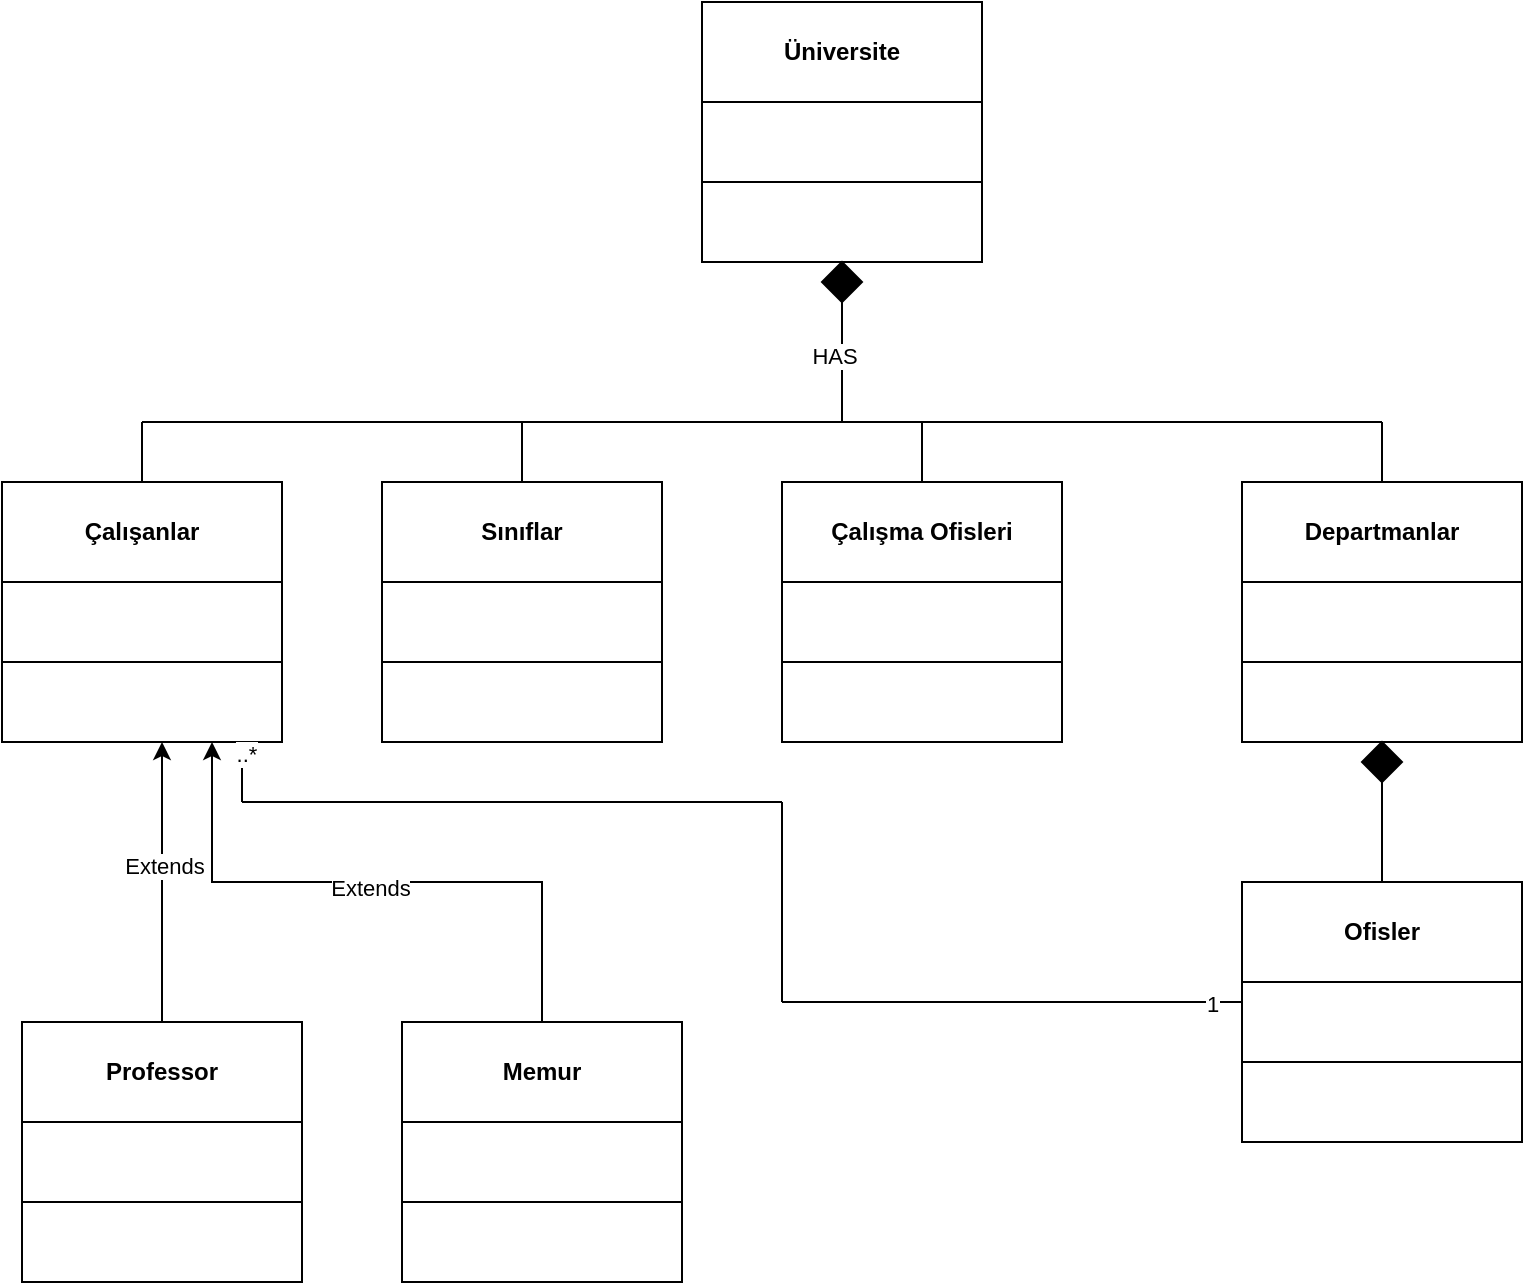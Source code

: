 <mxfile version="21.6.5" type="github">
  <diagram name="Sayfa -1" id="lvhEpWdgve-E3t86qFq6">
    <mxGraphModel dx="1368" dy="771" grid="1" gridSize="10" guides="1" tooltips="1" connect="1" arrows="1" fold="1" page="1" pageScale="1" pageWidth="827" pageHeight="1169" math="0" shadow="0">
      <root>
        <mxCell id="0" />
        <mxCell id="1" parent="0" />
        <mxCell id="zbzP6mhrsK6J6j3OST5y-6" value="" style="group" vertex="1" connectable="0" parent="1">
          <mxGeometry x="360" y="40" width="140" height="130" as="geometry" />
        </mxCell>
        <mxCell id="zbzP6mhrsK6J6j3OST5y-2" value="Üniversite" style="swimlane;whiteSpace=wrap;html=1;startSize=50;" vertex="1" parent="zbzP6mhrsK6J6j3OST5y-6">
          <mxGeometry width="140.0" height="130" as="geometry" />
        </mxCell>
        <mxCell id="zbzP6mhrsK6J6j3OST5y-3" value="" style="endArrow=none;html=1;rounded=0;" edge="1" parent="zbzP6mhrsK6J6j3OST5y-2">
          <mxGeometry width="50" height="50" relative="1" as="geometry">
            <mxPoint y="90" as="sourcePoint" />
            <mxPoint x="140" y="90" as="targetPoint" />
          </mxGeometry>
        </mxCell>
        <mxCell id="zbzP6mhrsK6J6j3OST5y-7" value="" style="group" vertex="1" connectable="0" parent="1">
          <mxGeometry x="200" y="280" width="140" height="130" as="geometry" />
        </mxCell>
        <mxCell id="zbzP6mhrsK6J6j3OST5y-8" value="Sınıflar" style="swimlane;whiteSpace=wrap;html=1;startSize=50;" vertex="1" parent="zbzP6mhrsK6J6j3OST5y-7">
          <mxGeometry width="140.0" height="130" as="geometry" />
        </mxCell>
        <mxCell id="zbzP6mhrsK6J6j3OST5y-9" value="" style="endArrow=none;html=1;rounded=0;" edge="1" parent="zbzP6mhrsK6J6j3OST5y-8">
          <mxGeometry width="50" height="50" relative="1" as="geometry">
            <mxPoint y="90" as="sourcePoint" />
            <mxPoint x="140" y="90" as="targetPoint" />
          </mxGeometry>
        </mxCell>
        <mxCell id="zbzP6mhrsK6J6j3OST5y-10" value="" style="group" vertex="1" connectable="0" parent="1">
          <mxGeometry x="630" y="280" width="140" height="130" as="geometry" />
        </mxCell>
        <mxCell id="zbzP6mhrsK6J6j3OST5y-11" value="Departmanlar" style="swimlane;whiteSpace=wrap;html=1;startSize=50;" vertex="1" parent="zbzP6mhrsK6J6j3OST5y-10">
          <mxGeometry width="140.0" height="130" as="geometry" />
        </mxCell>
        <mxCell id="zbzP6mhrsK6J6j3OST5y-12" value="" style="endArrow=none;html=1;rounded=0;" edge="1" parent="zbzP6mhrsK6J6j3OST5y-11">
          <mxGeometry width="50" height="50" relative="1" as="geometry">
            <mxPoint y="90" as="sourcePoint" />
            <mxPoint x="140" y="90" as="targetPoint" />
          </mxGeometry>
        </mxCell>
        <mxCell id="zbzP6mhrsK6J6j3OST5y-13" value="" style="group" vertex="1" connectable="0" parent="1">
          <mxGeometry x="400" y="280" width="140" height="130" as="geometry" />
        </mxCell>
        <mxCell id="zbzP6mhrsK6J6j3OST5y-14" value="Çalışma Ofisleri" style="swimlane;whiteSpace=wrap;html=1;startSize=50;" vertex="1" parent="zbzP6mhrsK6J6j3OST5y-13">
          <mxGeometry width="140.0" height="130" as="geometry" />
        </mxCell>
        <mxCell id="zbzP6mhrsK6J6j3OST5y-15" value="" style="endArrow=none;html=1;rounded=0;" edge="1" parent="zbzP6mhrsK6J6j3OST5y-14">
          <mxGeometry width="50" height="50" relative="1" as="geometry">
            <mxPoint y="90" as="sourcePoint" />
            <mxPoint x="140" y="90" as="targetPoint" />
          </mxGeometry>
        </mxCell>
        <mxCell id="zbzP6mhrsK6J6j3OST5y-16" value="" style="endArrow=none;html=1;rounded=0;exitX=0.5;exitY=0;exitDx=0;exitDy=0;" edge="1" parent="1" source="zbzP6mhrsK6J6j3OST5y-8">
          <mxGeometry width="50" height="50" relative="1" as="geometry">
            <mxPoint x="300" y="300" as="sourcePoint" />
            <mxPoint x="700" y="250" as="targetPoint" />
            <Array as="points">
              <mxPoint x="270" y="250" />
            </Array>
          </mxGeometry>
        </mxCell>
        <mxCell id="zbzP6mhrsK6J6j3OST5y-17" value="" style="endArrow=none;html=1;rounded=0;exitX=0.5;exitY=0;exitDx=0;exitDy=0;" edge="1" parent="1" source="zbzP6mhrsK6J6j3OST5y-14">
          <mxGeometry width="50" height="50" relative="1" as="geometry">
            <mxPoint x="300" y="300" as="sourcePoint" />
            <mxPoint x="470" y="250" as="targetPoint" />
          </mxGeometry>
        </mxCell>
        <mxCell id="zbzP6mhrsK6J6j3OST5y-18" value="" style="endArrow=none;html=1;rounded=0;exitX=0.5;exitY=0;exitDx=0;exitDy=0;" edge="1" parent="1" source="zbzP6mhrsK6J6j3OST5y-11">
          <mxGeometry width="50" height="50" relative="1" as="geometry">
            <mxPoint x="424" y="290" as="sourcePoint" />
            <mxPoint x="700" y="250" as="targetPoint" />
          </mxGeometry>
        </mxCell>
        <mxCell id="zbzP6mhrsK6J6j3OST5y-22" value="" style="rhombus;labelBackgroundColor=none;fillColor=#000000;" vertex="1" parent="1">
          <mxGeometry x="420" y="170" width="20" height="20" as="geometry" />
        </mxCell>
        <mxCell id="zbzP6mhrsK6J6j3OST5y-25" value="" style="endArrow=none;html=1;rounded=0;entryX=0.5;entryY=1;entryDx=0;entryDy=0;" edge="1" parent="1" target="zbzP6mhrsK6J6j3OST5y-22">
          <mxGeometry width="50" height="50" relative="1" as="geometry">
            <mxPoint x="430" y="250" as="sourcePoint" />
            <mxPoint x="320" y="340" as="targetPoint" />
          </mxGeometry>
        </mxCell>
        <mxCell id="zbzP6mhrsK6J6j3OST5y-55" value="HAS" style="edgeLabel;html=1;align=center;verticalAlign=middle;resizable=0;points=[];" vertex="1" connectable="0" parent="zbzP6mhrsK6J6j3OST5y-25">
          <mxGeometry x="0.1" y="4" relative="1" as="geometry">
            <mxPoint as="offset" />
          </mxGeometry>
        </mxCell>
        <mxCell id="zbzP6mhrsK6J6j3OST5y-28" value="" style="rhombus;labelBackgroundColor=none;fillColor=#000000;" vertex="1" parent="1">
          <mxGeometry x="690" y="410" width="20" height="20" as="geometry" />
        </mxCell>
        <mxCell id="zbzP6mhrsK6J6j3OST5y-30" value="" style="group" vertex="1" connectable="0" parent="1">
          <mxGeometry x="630" y="480" width="140" height="130" as="geometry" />
        </mxCell>
        <mxCell id="zbzP6mhrsK6J6j3OST5y-31" value="Ofisler" style="swimlane;whiteSpace=wrap;html=1;startSize=50;" vertex="1" parent="zbzP6mhrsK6J6j3OST5y-30">
          <mxGeometry width="140.0" height="130" as="geometry" />
        </mxCell>
        <mxCell id="zbzP6mhrsK6J6j3OST5y-32" value="" style="endArrow=none;html=1;rounded=0;" edge="1" parent="zbzP6mhrsK6J6j3OST5y-31">
          <mxGeometry width="50" height="50" relative="1" as="geometry">
            <mxPoint y="90" as="sourcePoint" />
            <mxPoint x="140" y="90" as="targetPoint" />
          </mxGeometry>
        </mxCell>
        <mxCell id="zbzP6mhrsK6J6j3OST5y-33" value="" style="group" vertex="1" connectable="0" parent="1">
          <mxGeometry x="10" y="280" width="140" height="130" as="geometry" />
        </mxCell>
        <mxCell id="zbzP6mhrsK6J6j3OST5y-34" value="Çalışanlar" style="swimlane;whiteSpace=wrap;html=1;startSize=50;" vertex="1" parent="zbzP6mhrsK6J6j3OST5y-33">
          <mxGeometry width="140.0" height="130" as="geometry" />
        </mxCell>
        <mxCell id="zbzP6mhrsK6J6j3OST5y-35" value="" style="endArrow=none;html=1;rounded=0;" edge="1" parent="zbzP6mhrsK6J6j3OST5y-34">
          <mxGeometry width="50" height="50" relative="1" as="geometry">
            <mxPoint y="90" as="sourcePoint" />
            <mxPoint x="140" y="90" as="targetPoint" />
          </mxGeometry>
        </mxCell>
        <mxCell id="zbzP6mhrsK6J6j3OST5y-37" value="" style="endArrow=none;html=1;rounded=0;entryX=0.5;entryY=1;entryDx=0;entryDy=0;exitX=0.5;exitY=0;exitDx=0;exitDy=0;" edge="1" parent="1" source="zbzP6mhrsK6J6j3OST5y-31" target="zbzP6mhrsK6J6j3OST5y-28">
          <mxGeometry width="50" height="50" relative="1" as="geometry">
            <mxPoint x="270" y="390" as="sourcePoint" />
            <mxPoint x="320" y="340" as="targetPoint" />
          </mxGeometry>
        </mxCell>
        <mxCell id="zbzP6mhrsK6J6j3OST5y-42" value="" style="group" vertex="1" connectable="0" parent="1">
          <mxGeometry x="20" y="550" width="140" height="130" as="geometry" />
        </mxCell>
        <mxCell id="zbzP6mhrsK6J6j3OST5y-51" style="edgeStyle=orthogonalEdgeStyle;rounded=0;orthogonalLoop=1;jettySize=auto;html=1;" edge="1" parent="zbzP6mhrsK6J6j3OST5y-42" source="zbzP6mhrsK6J6j3OST5y-43">
          <mxGeometry relative="1" as="geometry">
            <mxPoint x="70" y="-140" as="targetPoint" />
          </mxGeometry>
        </mxCell>
        <mxCell id="zbzP6mhrsK6J6j3OST5y-52" value="Extends" style="edgeLabel;html=1;align=center;verticalAlign=middle;resizable=0;points=[];" vertex="1" connectable="0" parent="zbzP6mhrsK6J6j3OST5y-51">
          <mxGeometry x="0.125" relative="1" as="geometry">
            <mxPoint as="offset" />
          </mxGeometry>
        </mxCell>
        <mxCell id="zbzP6mhrsK6J6j3OST5y-43" value="Professor" style="swimlane;whiteSpace=wrap;html=1;startSize=50;" vertex="1" parent="zbzP6mhrsK6J6j3OST5y-42">
          <mxGeometry width="140.0" height="130" as="geometry" />
        </mxCell>
        <mxCell id="zbzP6mhrsK6J6j3OST5y-44" value="" style="endArrow=none;html=1;rounded=0;" edge="1" parent="zbzP6mhrsK6J6j3OST5y-43">
          <mxGeometry width="50" height="50" relative="1" as="geometry">
            <mxPoint y="90" as="sourcePoint" />
            <mxPoint x="140" y="90" as="targetPoint" />
          </mxGeometry>
        </mxCell>
        <mxCell id="zbzP6mhrsK6J6j3OST5y-45" value="" style="group" vertex="1" connectable="0" parent="1">
          <mxGeometry x="210" y="550" width="140" height="130" as="geometry" />
        </mxCell>
        <mxCell id="zbzP6mhrsK6J6j3OST5y-46" value="Memur" style="swimlane;whiteSpace=wrap;html=1;startSize=50;" vertex="1" parent="zbzP6mhrsK6J6j3OST5y-45">
          <mxGeometry width="140.0" height="130" as="geometry" />
        </mxCell>
        <mxCell id="zbzP6mhrsK6J6j3OST5y-47" value="" style="endArrow=none;html=1;rounded=0;" edge="1" parent="zbzP6mhrsK6J6j3OST5y-46">
          <mxGeometry width="50" height="50" relative="1" as="geometry">
            <mxPoint y="90" as="sourcePoint" />
            <mxPoint x="140" y="90" as="targetPoint" />
          </mxGeometry>
        </mxCell>
        <mxCell id="zbzP6mhrsK6J6j3OST5y-53" style="edgeStyle=orthogonalEdgeStyle;rounded=0;orthogonalLoop=1;jettySize=auto;html=1;entryX=0.75;entryY=1;entryDx=0;entryDy=0;exitX=0.5;exitY=0;exitDx=0;exitDy=0;" edge="1" parent="1" source="zbzP6mhrsK6J6j3OST5y-46" target="zbzP6mhrsK6J6j3OST5y-34">
          <mxGeometry relative="1" as="geometry" />
        </mxCell>
        <mxCell id="zbzP6mhrsK6J6j3OST5y-54" value="Extends" style="edgeLabel;html=1;align=center;verticalAlign=middle;resizable=0;points=[];" vertex="1" connectable="0" parent="zbzP6mhrsK6J6j3OST5y-53">
          <mxGeometry x="0.023" y="3" relative="1" as="geometry">
            <mxPoint as="offset" />
          </mxGeometry>
        </mxCell>
        <mxCell id="zbzP6mhrsK6J6j3OST5y-56" value="" style="endArrow=none;html=1;rounded=0;" edge="1" parent="1">
          <mxGeometry width="50" height="50" relative="1" as="geometry">
            <mxPoint x="80" y="250" as="sourcePoint" />
            <mxPoint x="270" y="250" as="targetPoint" />
          </mxGeometry>
        </mxCell>
        <mxCell id="zbzP6mhrsK6J6j3OST5y-58" value="" style="endArrow=none;html=1;rounded=0;exitX=0.5;exitY=0;exitDx=0;exitDy=0;" edge="1" parent="1" source="zbzP6mhrsK6J6j3OST5y-34">
          <mxGeometry width="50" height="50" relative="1" as="geometry">
            <mxPoint x="120" y="190" as="sourcePoint" />
            <mxPoint x="80" y="250" as="targetPoint" />
          </mxGeometry>
        </mxCell>
        <mxCell id="zbzP6mhrsK6J6j3OST5y-61" value="" style="endArrow=none;html=1;rounded=0;" edge="1" parent="1">
          <mxGeometry width="50" height="50" relative="1" as="geometry">
            <mxPoint x="400" y="540" as="sourcePoint" />
            <mxPoint x="630" y="540" as="targetPoint" />
          </mxGeometry>
        </mxCell>
        <mxCell id="zbzP6mhrsK6J6j3OST5y-69" value="1" style="edgeLabel;html=1;align=center;verticalAlign=middle;resizable=0;points=[];" vertex="1" connectable="0" parent="zbzP6mhrsK6J6j3OST5y-61">
          <mxGeometry x="0.87" y="-1" relative="1" as="geometry">
            <mxPoint as="offset" />
          </mxGeometry>
        </mxCell>
        <mxCell id="zbzP6mhrsK6J6j3OST5y-62" value="" style="endArrow=none;html=1;rounded=0;" edge="1" parent="1">
          <mxGeometry width="50" height="50" relative="1" as="geometry">
            <mxPoint x="130" y="440" as="sourcePoint" />
            <mxPoint x="400" y="440" as="targetPoint" />
          </mxGeometry>
        </mxCell>
        <mxCell id="zbzP6mhrsK6J6j3OST5y-63" value="" style="endArrow=none;html=1;rounded=0;" edge="1" parent="1">
          <mxGeometry width="50" height="50" relative="1" as="geometry">
            <mxPoint x="400" y="440" as="sourcePoint" />
            <mxPoint x="400" y="540" as="targetPoint" />
          </mxGeometry>
        </mxCell>
        <mxCell id="zbzP6mhrsK6J6j3OST5y-64" value="" style="endArrow=none;html=1;rounded=0;" edge="1" parent="1">
          <mxGeometry width="50" height="50" relative="1" as="geometry">
            <mxPoint x="130" y="410" as="sourcePoint" />
            <mxPoint x="130" y="440" as="targetPoint" />
          </mxGeometry>
        </mxCell>
        <mxCell id="zbzP6mhrsK6J6j3OST5y-65" value="..*" style="edgeLabel;html=1;align=center;verticalAlign=middle;resizable=0;points=[];" vertex="1" connectable="0" parent="zbzP6mhrsK6J6j3OST5y-64">
          <mxGeometry x="-0.6" y="2" relative="1" as="geometry">
            <mxPoint as="offset" />
          </mxGeometry>
        </mxCell>
      </root>
    </mxGraphModel>
  </diagram>
</mxfile>
